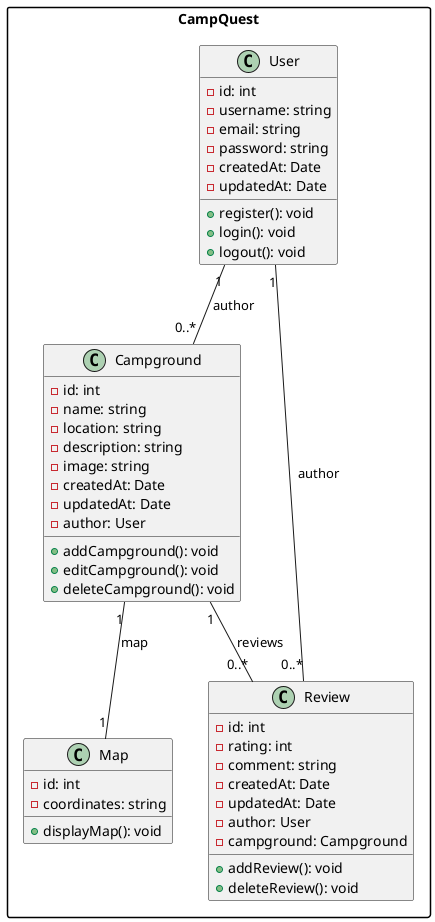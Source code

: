 @startuml
skinparam packageStyle rectangle

package "CampQuest" {
    class User {
        - id: int
        - username: string
        - email: string
        - password: string
        - createdAt: Date
        - updatedAt: Date
        + register(): void
        + login(): void
        + logout(): void
    }

    class Campground {
        - id: int
        - name: string
        - location: string
        - description: string
        - image: string
        - createdAt: Date
        - updatedAt: Date
        - author: User
        + addCampground(): void
        + editCampground(): void
        + deleteCampground(): void
    }

    class Review {
        - id: int
        - rating: int
        - comment: string
        - createdAt: Date
        - updatedAt: Date
        - author: User
        - campground: Campground
        + addReview(): void
        + deleteReview(): void
    }

    class Map {
        - id: int
        - coordinates: string
        + displayMap(): void
    }


    User "1" -- "0..*" Campground : author
    Campground "1" -- "0..*" Review : reviews
    User "1" -- "0..*" Review : author
    Campground "1" -- "1" Map : map
}

@enduml